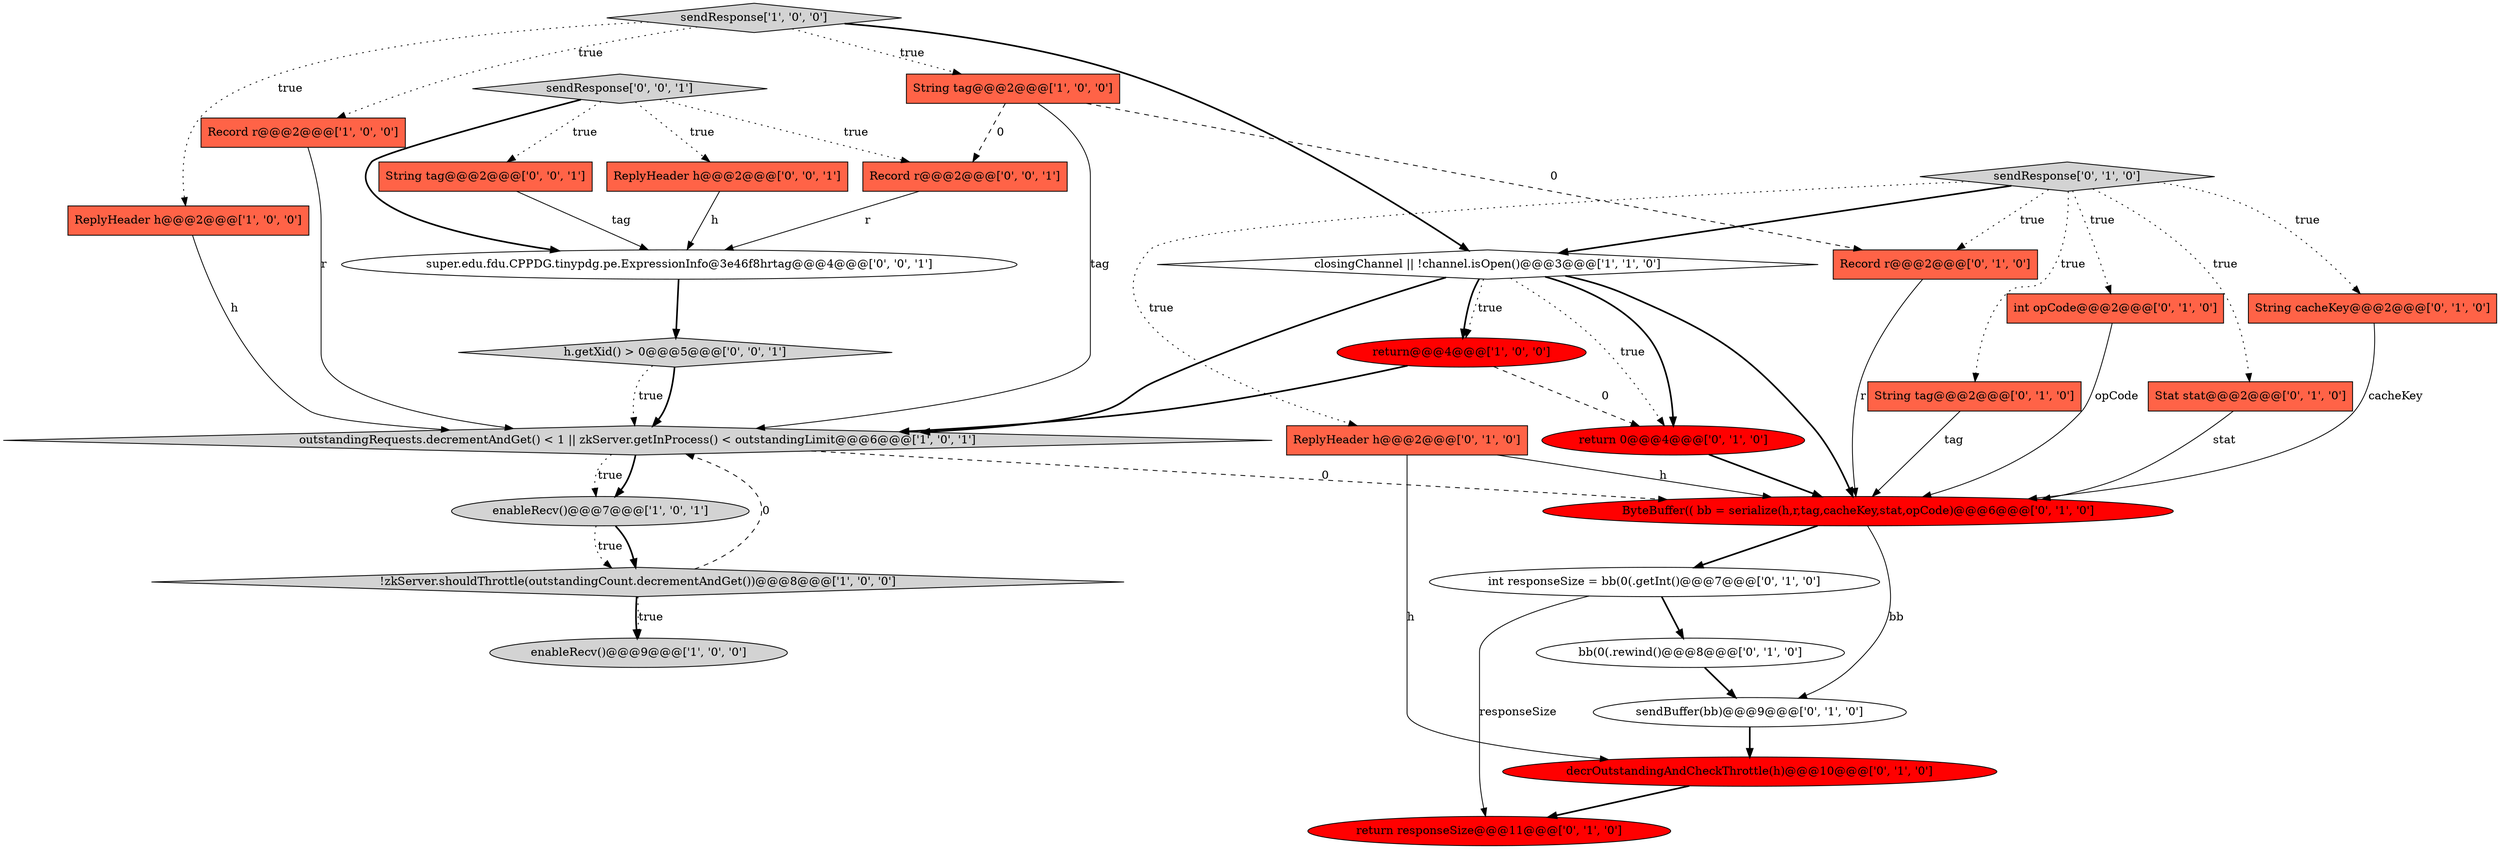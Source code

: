 digraph {
0 [style = filled, label = "closingChannel || !channel.isOpen()@@@3@@@['1', '1', '0']", fillcolor = white, shape = diamond image = "AAA0AAABBB1BBB"];
17 [style = filled, label = "String cacheKey@@@2@@@['0', '1', '0']", fillcolor = tomato, shape = box image = "AAA0AAABBB2BBB"];
28 [style = filled, label = "sendResponse['0', '0', '1']", fillcolor = lightgray, shape = diamond image = "AAA0AAABBB3BBB"];
4 [style = filled, label = "Record r@@@2@@@['1', '0', '0']", fillcolor = tomato, shape = box image = "AAA0AAABBB1BBB"];
5 [style = filled, label = "outstandingRequests.decrementAndGet() < 1 || zkServer.getInProcess() < outstandingLimit@@@6@@@['1', '0', '1']", fillcolor = lightgray, shape = diamond image = "AAA0AAABBB1BBB"];
2 [style = filled, label = "enableRecv()@@@7@@@['1', '0', '1']", fillcolor = lightgray, shape = ellipse image = "AAA0AAABBB1BBB"];
9 [style = filled, label = "sendResponse['1', '0', '0']", fillcolor = lightgray, shape = diamond image = "AAA0AAABBB1BBB"];
8 [style = filled, label = "String tag@@@2@@@['1', '0', '0']", fillcolor = tomato, shape = box image = "AAA1AAABBB1BBB"];
1 [style = filled, label = "!zkServer.shouldThrottle(outstandingCount.decrementAndGet())@@@8@@@['1', '0', '0']", fillcolor = lightgray, shape = diamond image = "AAA0AAABBB1BBB"];
22 [style = filled, label = "bb(0(.rewind()@@@8@@@['0', '1', '0']", fillcolor = white, shape = ellipse image = "AAA0AAABBB2BBB"];
7 [style = filled, label = "enableRecv()@@@9@@@['1', '0', '0']", fillcolor = lightgray, shape = ellipse image = "AAA0AAABBB1BBB"];
18 [style = filled, label = "String tag@@@2@@@['0', '1', '0']", fillcolor = tomato, shape = box image = "AAA0AAABBB2BBB"];
19 [style = filled, label = "Record r@@@2@@@['0', '1', '0']", fillcolor = tomato, shape = box image = "AAA1AAABBB2BBB"];
26 [style = filled, label = "super.edu.fdu.CPPDG.tinypdg.pe.ExpressionInfo@3e46f8hrtag@@@4@@@['0', '0', '1']", fillcolor = white, shape = ellipse image = "AAA0AAABBB3BBB"];
23 [style = filled, label = "sendBuffer(bb)@@@9@@@['0', '1', '0']", fillcolor = white, shape = ellipse image = "AAA0AAABBB2BBB"];
27 [style = filled, label = "h.getXid() > 0@@@5@@@['0', '0', '1']", fillcolor = lightgray, shape = diamond image = "AAA0AAABBB3BBB"];
6 [style = filled, label = "return@@@4@@@['1', '0', '0']", fillcolor = red, shape = ellipse image = "AAA1AAABBB1BBB"];
24 [style = filled, label = "ReplyHeader h@@@2@@@['0', '0', '1']", fillcolor = tomato, shape = box image = "AAA0AAABBB3BBB"];
14 [style = filled, label = "int opCode@@@2@@@['0', '1', '0']", fillcolor = tomato, shape = box image = "AAA0AAABBB2BBB"];
10 [style = filled, label = "return responseSize@@@11@@@['0', '1', '0']", fillcolor = red, shape = ellipse image = "AAA1AAABBB2BBB"];
12 [style = filled, label = "int responseSize = bb(0(.getInt()@@@7@@@['0', '1', '0']", fillcolor = white, shape = ellipse image = "AAA0AAABBB2BBB"];
16 [style = filled, label = "ByteBuffer(( bb = serialize(h,r,tag,cacheKey,stat,opCode)@@@6@@@['0', '1', '0']", fillcolor = red, shape = ellipse image = "AAA1AAABBB2BBB"];
13 [style = filled, label = "Stat stat@@@2@@@['0', '1', '0']", fillcolor = tomato, shape = box image = "AAA0AAABBB2BBB"];
21 [style = filled, label = "sendResponse['0', '1', '0']", fillcolor = lightgray, shape = diamond image = "AAA0AAABBB2BBB"];
29 [style = filled, label = "Record r@@@2@@@['0', '0', '1']", fillcolor = tomato, shape = box image = "AAA0AAABBB3BBB"];
20 [style = filled, label = "decrOutstandingAndCheckThrottle(h)@@@10@@@['0', '1', '0']", fillcolor = red, shape = ellipse image = "AAA1AAABBB2BBB"];
15 [style = filled, label = "return 0@@@4@@@['0', '1', '0']", fillcolor = red, shape = ellipse image = "AAA1AAABBB2BBB"];
3 [style = filled, label = "ReplyHeader h@@@2@@@['1', '0', '0']", fillcolor = tomato, shape = box image = "AAA0AAABBB1BBB"];
11 [style = filled, label = "ReplyHeader h@@@2@@@['0', '1', '0']", fillcolor = tomato, shape = box image = "AAA0AAABBB2BBB"];
25 [style = filled, label = "String tag@@@2@@@['0', '0', '1']", fillcolor = tomato, shape = box image = "AAA0AAABBB3BBB"];
8->19 [style = dashed, label="0"];
17->16 [style = solid, label="cacheKey"];
0->16 [style = bold, label=""];
27->5 [style = dotted, label="true"];
23->20 [style = bold, label=""];
1->5 [style = dashed, label="0"];
9->0 [style = bold, label=""];
21->11 [style = dotted, label="true"];
21->0 [style = bold, label=""];
21->18 [style = dotted, label="true"];
0->6 [style = bold, label=""];
2->1 [style = bold, label=""];
0->15 [style = dotted, label="true"];
12->22 [style = bold, label=""];
28->25 [style = dotted, label="true"];
25->26 [style = solid, label="tag"];
28->26 [style = bold, label=""];
21->17 [style = dotted, label="true"];
12->10 [style = solid, label="responseSize"];
4->5 [style = solid, label="r"];
0->6 [style = dotted, label="true"];
15->16 [style = bold, label=""];
18->16 [style = solid, label="tag"];
29->26 [style = solid, label="r"];
1->7 [style = bold, label=""];
0->15 [style = bold, label=""];
22->23 [style = bold, label=""];
20->10 [style = bold, label=""];
9->8 [style = dotted, label="true"];
24->26 [style = solid, label="h"];
14->16 [style = solid, label="opCode"];
11->20 [style = solid, label="h"];
1->7 [style = dotted, label="true"];
28->29 [style = dotted, label="true"];
5->16 [style = dashed, label="0"];
6->5 [style = bold, label=""];
5->2 [style = bold, label=""];
26->27 [style = bold, label=""];
11->16 [style = solid, label="h"];
13->16 [style = solid, label="stat"];
28->24 [style = dotted, label="true"];
6->15 [style = dashed, label="0"];
19->16 [style = solid, label="r"];
2->1 [style = dotted, label="true"];
21->19 [style = dotted, label="true"];
21->14 [style = dotted, label="true"];
8->5 [style = solid, label="tag"];
9->4 [style = dotted, label="true"];
21->13 [style = dotted, label="true"];
27->5 [style = bold, label=""];
3->5 [style = solid, label="h"];
16->12 [style = bold, label=""];
8->29 [style = dashed, label="0"];
9->3 [style = dotted, label="true"];
0->5 [style = bold, label=""];
5->2 [style = dotted, label="true"];
16->23 [style = solid, label="bb"];
}
